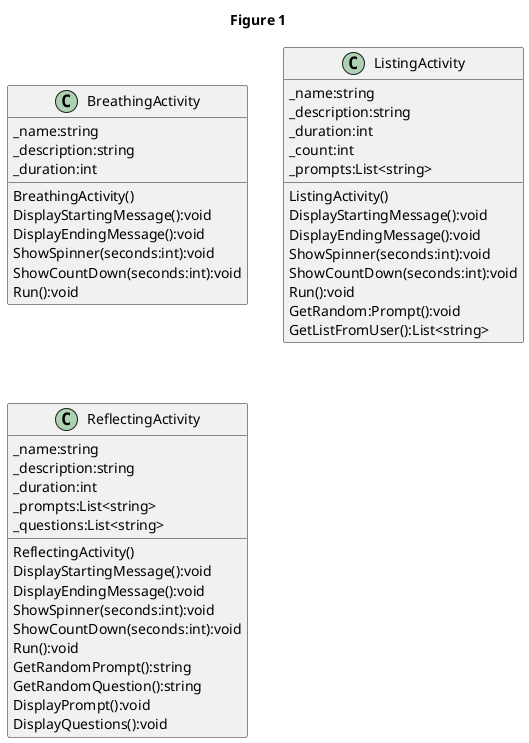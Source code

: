 @startuml example 1
Title: Figure 1
class BreathingActivity{
    _name:string
    _description:string
    _duration:int

    BreathingActivity()
    DisplayStartingMessage():void
    DisplayEndingMessage():void
    ShowSpinner(seconds:int):void
    ShowCountDown(seconds:int):void
    Run():void
}

class ListingActivity{
    _name:string
    _description:string
    _duration:int
    _count:int
    _prompts:List<string>

    ListingActivity()
    DisplayStartingMessage():void
    DisplayEndingMessage():void
    ShowSpinner(seconds:int):void
    ShowCountDown(seconds:int):void
    Run():void
    GetRandom:Prompt():void
    GetListFromUser():List<string>
}

class ReflectingActivity{
    _name:string
    _description:string
    _duration:int
    _prompts:List<string>
    _questions:List<string>

    ReflectingActivity()
    DisplayStartingMessage():void
    DisplayEndingMessage():void
    ShowSpinner(seconds:int):void
    ShowCountDown(seconds:int):void
    Run():void
    GetRandomPrompt():string
    GetRandomQuestion():string
    DisplayPrompt():void
    DisplayQuestions():void
}
@enduml